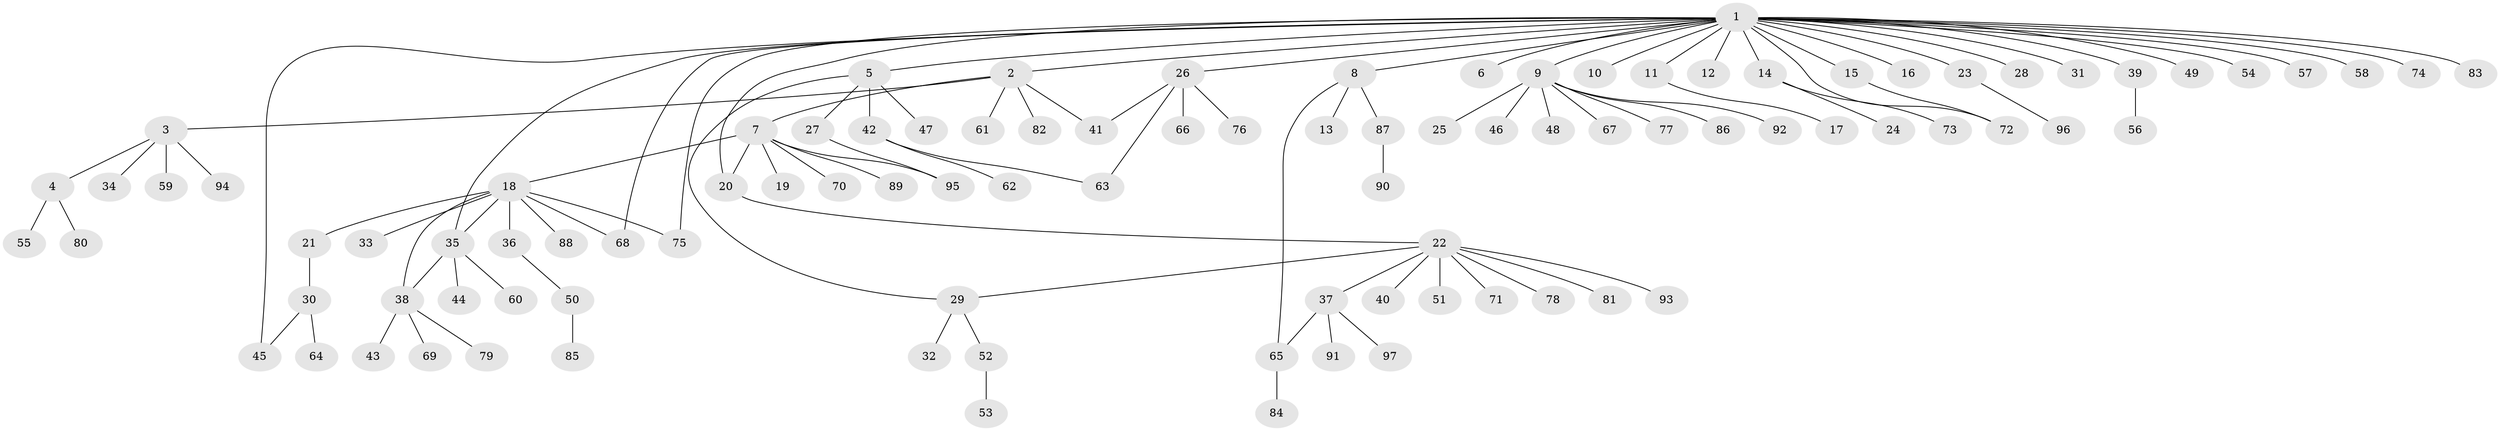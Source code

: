 // coarse degree distribution, {27: 0.013513513513513514, 6: 0.04054054054054054, 4: 0.05405405405405406, 2: 0.16216216216216217, 1: 0.6216216216216216, 3: 0.06756756756756757, 7: 0.013513513513513514, 9: 0.013513513513513514, 8: 0.013513513513513514}
// Generated by graph-tools (version 1.1) at 2025/23/03/03/25 07:23:52]
// undirected, 97 vertices, 108 edges
graph export_dot {
graph [start="1"]
  node [color=gray90,style=filled];
  1;
  2;
  3;
  4;
  5;
  6;
  7;
  8;
  9;
  10;
  11;
  12;
  13;
  14;
  15;
  16;
  17;
  18;
  19;
  20;
  21;
  22;
  23;
  24;
  25;
  26;
  27;
  28;
  29;
  30;
  31;
  32;
  33;
  34;
  35;
  36;
  37;
  38;
  39;
  40;
  41;
  42;
  43;
  44;
  45;
  46;
  47;
  48;
  49;
  50;
  51;
  52;
  53;
  54;
  55;
  56;
  57;
  58;
  59;
  60;
  61;
  62;
  63;
  64;
  65;
  66;
  67;
  68;
  69;
  70;
  71;
  72;
  73;
  74;
  75;
  76;
  77;
  78;
  79;
  80;
  81;
  82;
  83;
  84;
  85;
  86;
  87;
  88;
  89;
  90;
  91;
  92;
  93;
  94;
  95;
  96;
  97;
  1 -- 2;
  1 -- 5;
  1 -- 6;
  1 -- 8;
  1 -- 9;
  1 -- 10;
  1 -- 11;
  1 -- 12;
  1 -- 14;
  1 -- 15;
  1 -- 16;
  1 -- 20;
  1 -- 23;
  1 -- 26;
  1 -- 28;
  1 -- 31;
  1 -- 35;
  1 -- 39;
  1 -- 45;
  1 -- 49;
  1 -- 54;
  1 -- 57;
  1 -- 58;
  1 -- 68;
  1 -- 72;
  1 -- 74;
  1 -- 75;
  1 -- 83;
  2 -- 3;
  2 -- 7;
  2 -- 41;
  2 -- 61;
  2 -- 82;
  3 -- 4;
  3 -- 34;
  3 -- 59;
  3 -- 94;
  4 -- 55;
  4 -- 80;
  5 -- 27;
  5 -- 29;
  5 -- 42;
  5 -- 47;
  7 -- 18;
  7 -- 19;
  7 -- 20;
  7 -- 70;
  7 -- 89;
  7 -- 95;
  8 -- 13;
  8 -- 65;
  8 -- 87;
  9 -- 25;
  9 -- 46;
  9 -- 48;
  9 -- 67;
  9 -- 77;
  9 -- 86;
  9 -- 92;
  11 -- 17;
  14 -- 24;
  14 -- 73;
  15 -- 72;
  18 -- 21;
  18 -- 33;
  18 -- 35;
  18 -- 36;
  18 -- 38;
  18 -- 68;
  18 -- 75;
  18 -- 88;
  20 -- 22;
  21 -- 30;
  22 -- 29;
  22 -- 37;
  22 -- 40;
  22 -- 51;
  22 -- 71;
  22 -- 78;
  22 -- 81;
  22 -- 93;
  23 -- 96;
  26 -- 41;
  26 -- 63;
  26 -- 66;
  26 -- 76;
  27 -- 95;
  29 -- 32;
  29 -- 52;
  30 -- 45;
  30 -- 64;
  35 -- 38;
  35 -- 44;
  35 -- 60;
  36 -- 50;
  37 -- 65;
  37 -- 91;
  37 -- 97;
  38 -- 43;
  38 -- 69;
  38 -- 79;
  39 -- 56;
  42 -- 62;
  42 -- 63;
  50 -- 85;
  52 -- 53;
  65 -- 84;
  87 -- 90;
}
